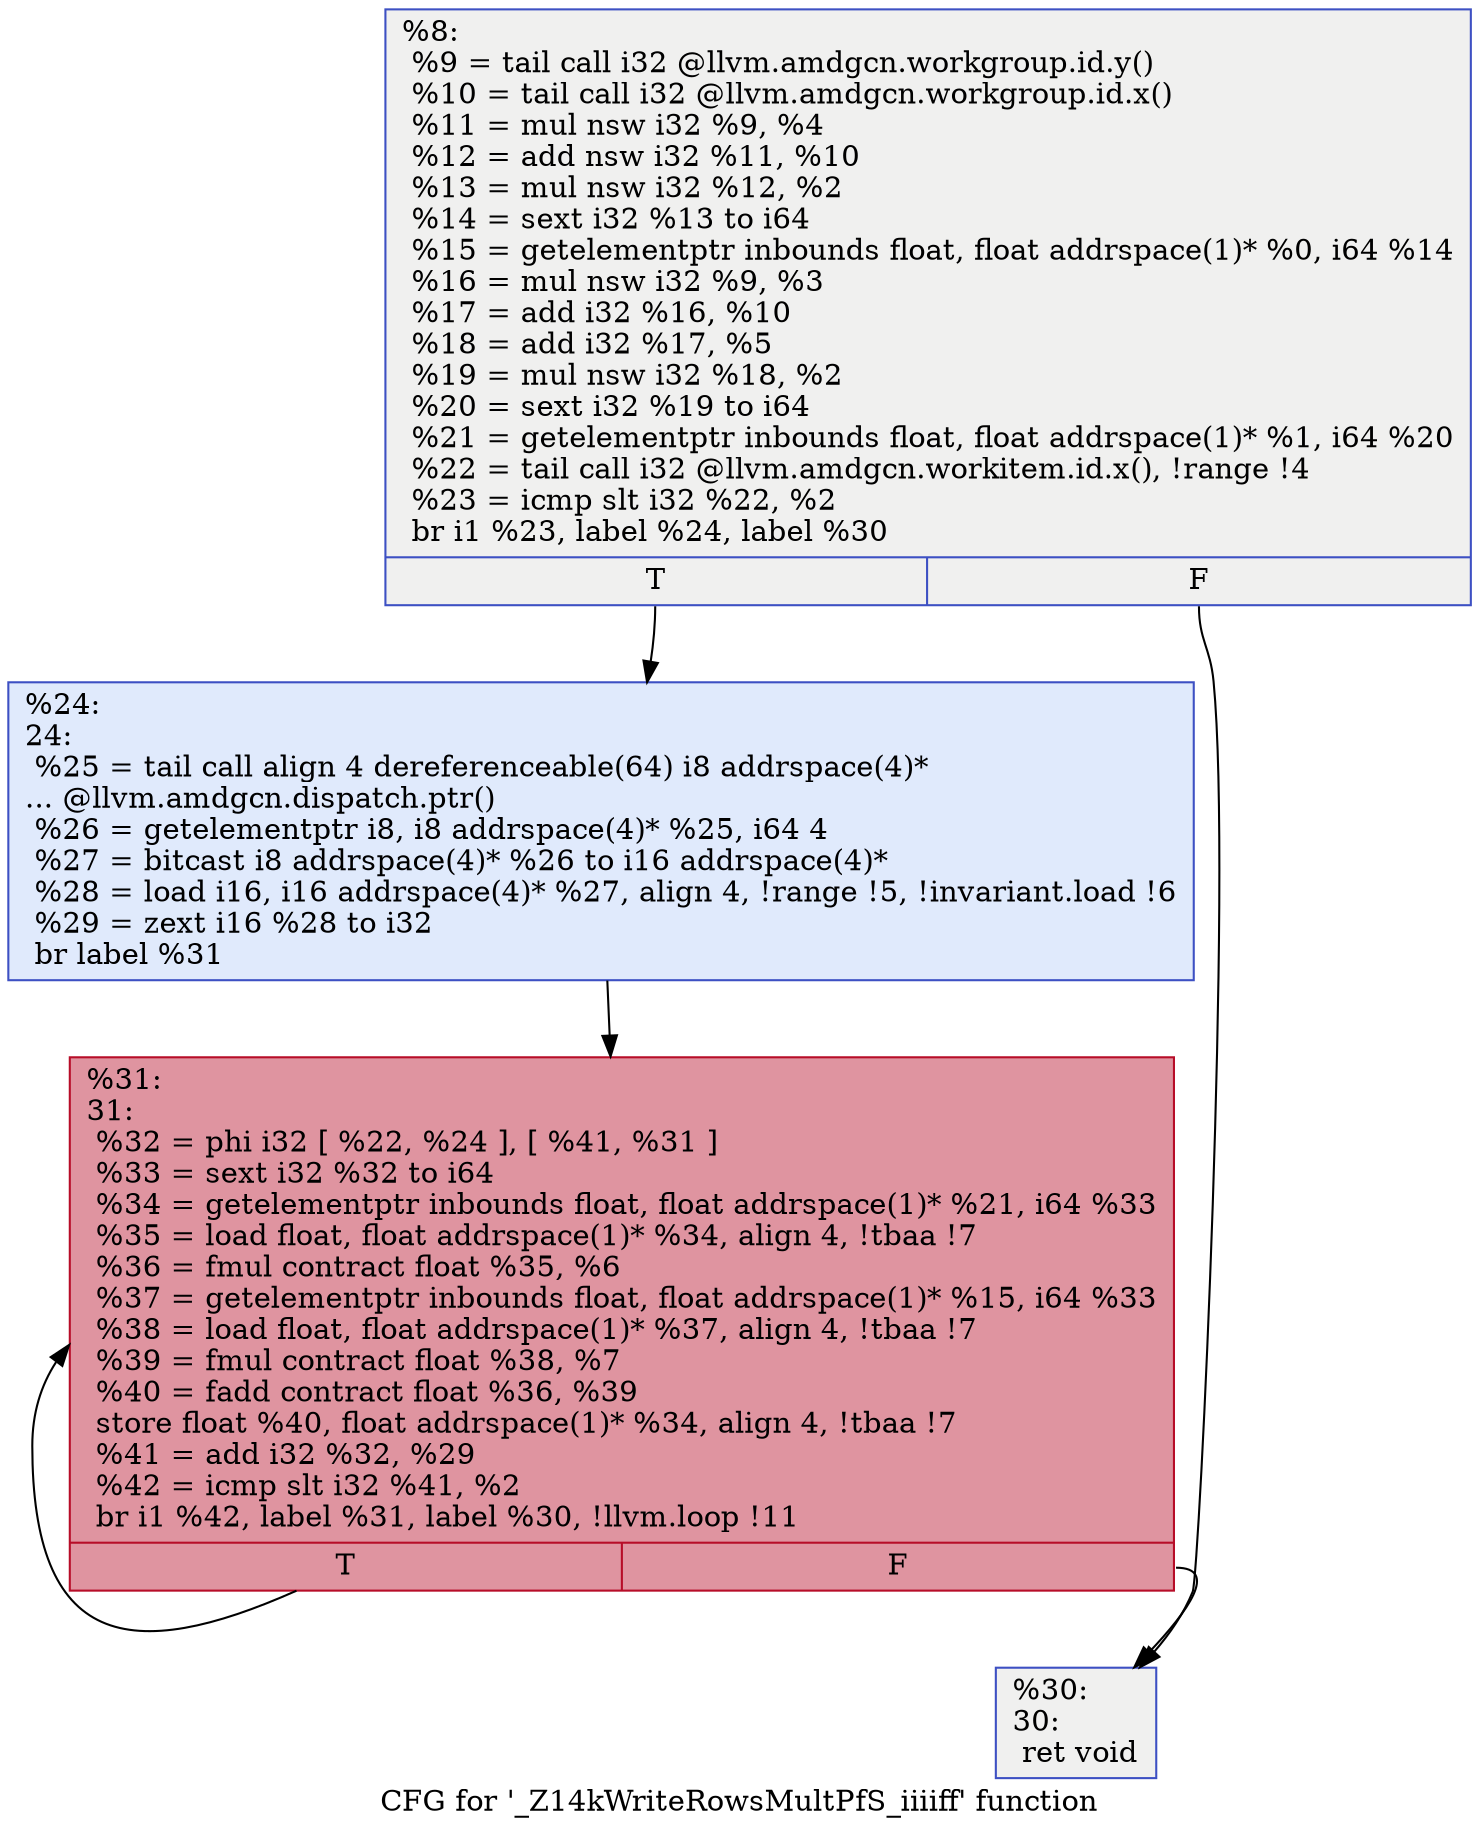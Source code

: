 digraph "CFG for '_Z14kWriteRowsMultPfS_iiiiff' function" {
	label="CFG for '_Z14kWriteRowsMultPfS_iiiiff' function";

	Node0x578b4d0 [shape=record,color="#3d50c3ff", style=filled, fillcolor="#dedcdb70",label="{%8:\l  %9 = tail call i32 @llvm.amdgcn.workgroup.id.y()\l  %10 = tail call i32 @llvm.amdgcn.workgroup.id.x()\l  %11 = mul nsw i32 %9, %4\l  %12 = add nsw i32 %11, %10\l  %13 = mul nsw i32 %12, %2\l  %14 = sext i32 %13 to i64\l  %15 = getelementptr inbounds float, float addrspace(1)* %0, i64 %14\l  %16 = mul nsw i32 %9, %3\l  %17 = add i32 %16, %10\l  %18 = add i32 %17, %5\l  %19 = mul nsw i32 %18, %2\l  %20 = sext i32 %19 to i64\l  %21 = getelementptr inbounds float, float addrspace(1)* %1, i64 %20\l  %22 = tail call i32 @llvm.amdgcn.workitem.id.x(), !range !4\l  %23 = icmp slt i32 %22, %2\l  br i1 %23, label %24, label %30\l|{<s0>T|<s1>F}}"];
	Node0x578b4d0:s0 -> Node0x578cdb0;
	Node0x578b4d0:s1 -> Node0x578ce40;
	Node0x578cdb0 [shape=record,color="#3d50c3ff", style=filled, fillcolor="#b9d0f970",label="{%24:\l24:                                               \l  %25 = tail call align 4 dereferenceable(64) i8 addrspace(4)*\l... @llvm.amdgcn.dispatch.ptr()\l  %26 = getelementptr i8, i8 addrspace(4)* %25, i64 4\l  %27 = bitcast i8 addrspace(4)* %26 to i16 addrspace(4)*\l  %28 = load i16, i16 addrspace(4)* %27, align 4, !range !5, !invariant.load !6\l  %29 = zext i16 %28 to i32\l  br label %31\l}"];
	Node0x578cdb0 -> Node0x578dc90;
	Node0x578ce40 [shape=record,color="#3d50c3ff", style=filled, fillcolor="#dedcdb70",label="{%30:\l30:                                               \l  ret void\l}"];
	Node0x578dc90 [shape=record,color="#b70d28ff", style=filled, fillcolor="#b70d2870",label="{%31:\l31:                                               \l  %32 = phi i32 [ %22, %24 ], [ %41, %31 ]\l  %33 = sext i32 %32 to i64\l  %34 = getelementptr inbounds float, float addrspace(1)* %21, i64 %33\l  %35 = load float, float addrspace(1)* %34, align 4, !tbaa !7\l  %36 = fmul contract float %35, %6\l  %37 = getelementptr inbounds float, float addrspace(1)* %15, i64 %33\l  %38 = load float, float addrspace(1)* %37, align 4, !tbaa !7\l  %39 = fmul contract float %38, %7\l  %40 = fadd contract float %36, %39\l  store float %40, float addrspace(1)* %34, align 4, !tbaa !7\l  %41 = add i32 %32, %29\l  %42 = icmp slt i32 %41, %2\l  br i1 %42, label %31, label %30, !llvm.loop !11\l|{<s0>T|<s1>F}}"];
	Node0x578dc90:s0 -> Node0x578dc90;
	Node0x578dc90:s1 -> Node0x578ce40;
}
